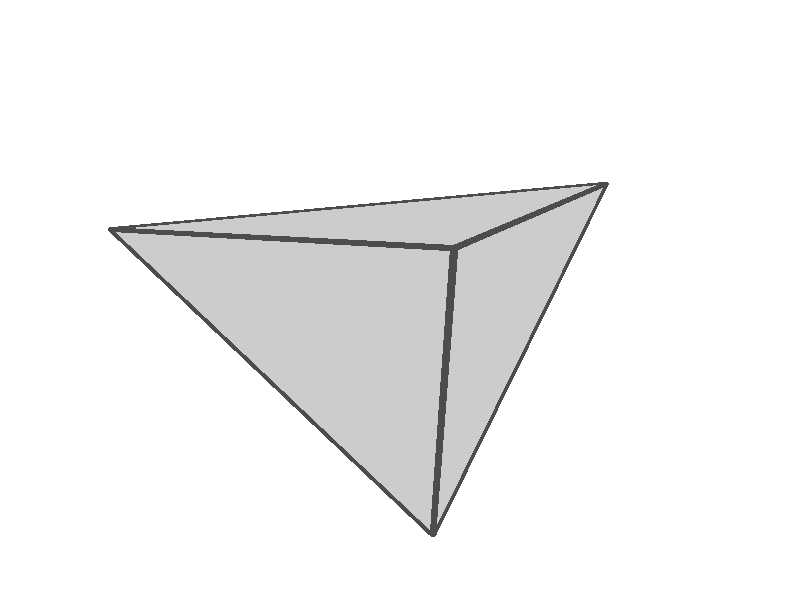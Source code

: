 //Picture   ***  Use flashiness=1 !!! ***
//
//   +w1024 +h1024 +a0.3 +am2
//   +w512 +h512 +a0.3 +am2
//
//Movie   ***  Use flashiness=0.25 !!! ***
//
//   +kc +kff120 +w256 +h256 +a0.3 +am2
//   +kc +kff60 +w256 +h256 +a0.3 +am2
//"Fast" preview
//   +w128 +h128
#declare notwireframe=1;
#declare withreflection=0;
#declare flashiness=1; //Still pictures use 1, animated should probably be about 0.25.

#macro This_shape_will_be_drawn()
   //PLATONIC SOLIDS ***********
  tetrahedron() #declare rotation=seed(1889/*1894*/);
  //hexahedron() #declare rotation=seed(7122);
  //octahedron() #declare rotation=seed(4193);
  //dodecahedron() #declare rotation=seed(4412);
  //icosahedron() #declare rotation=seed(7719);


  //weirdahedron() #declare rotation=seed(7412);


   //ARCHIMEDIAN SOLIDS ***********
  //cuboctahedron() #declare rotation=seed(1941);
  //icosidodecahedron() #declare rotation=seed(2241);

  //truncatedtetrahedron() #declare rotation=seed(8717);
  //truncatedhexahedron() #declare rotation=seed(1345);
  //truncatedoctahedron() #declare rotation=seed(7235);
  //truncateddodecahedron() #declare rotation=seed(9374);
  //truncatedicosahedron() #declare rotation=seed(1666);

  //rhombicuboctahedron() #declare rotation=seed(6124);
  //truncatedcuboctahedron() #declare rotation=seed(1156);
  //rhombicosidodecahedron() #declare rotation=seed(8266);
  //truncatedicosidodecahedron() #declare rotation=seed(1422);

  //snubhexahedron(-1) #declare rotation=seed(7152);
  //snubhexahedron(1) #declare rotation=seed(1477);
  //snubdodecahedron(-1) #declare rotation=seed(5111);
  //snubdodecahedron(1) #declare rotation=seed(8154);


   //CATALAN SOLIDS ***********
  //rhombicdodecahedron() #declare rotation=seed(7154);
  //rhombictriacontahedron() #declare rotation=seed(1237);

  //triakistetrahedron() #declare rotation=seed(7735);
  //triakisoctahedron() #declare rotation=seed(5354);
  //tetrakishexahedron() #declare rotation=seed(1788);
  //triakisicosahedron() #declare rotation=seed(1044);
  //pentakisdodecahedron() #declare rotation=seed(6100);

  //deltoidalicositetrahedron() #declare rotation=seed(5643);
  //disdyakisdodecahedron() #declare rotation=seed(1440);
  //deltoidalhexecontahedron() #declare rotation=seed(1026);
  //disdyakistriacontahedron() #declare rotation=seed(1556);

  //pentagonalicositetrahedron(-1) #declare rotation=seed(7771);
  //pentagonalicositetrahedron(1) #declare rotation=seed(3470);
  //pentagonalhexecontahedron(-1) #declare rotation=seed(1046);
  //pentagonalhexecontahedron(1) #declare rotation=seed(1096);

   //PRISMS, ANTIPRISMS, ETC... ***********
  //rprism(5) #declare rotation=seed(6620);
  //antiprism(5) #declare rotation=seed(6620);
  //bipyramid(5) #declare rotation=seed(6620);
  //trapezohedron(17) #declare rotation=seed(6620);

#end


#declare tau=(1+sqrt(5))/2;
#declare sq2=sqrt(2);
#declare sq297=sqrt(297);
#declare xi=(pow(sq297+17,1/3)-pow(sq297-17,1/3)-1)/3;
#declare sqweird=sqrt(tau-5/27);
#declare ouch=pow((tau+sqweird)/2,1/3)+pow((tau-sqweird)/2,1/3);
#declare alfa=ouch-1/ouch;
#declare veta=(ouch+tau+1/ouch)*tau;

#macro tetrahedron()
  addpointsevensgn(<1,1,1>)
  autoface()
#end

#macro hexahedron()
  addpointssgn(<1,1,1>,<1,1,1>)
  autoface()
#end

#macro octahedron()
  addevenpermssgn(<1,0,0>,<1,0,0>)
  autoface()
#end

#macro dodecahedron()
  addpointssgn(<1,1,1>,<1,1,1>)
  addevenpermssgn(<0,1/tau,tau>,<0,1,1>)
  autoface()
#end

#macro icosahedron()
  addevenpermssgn(<0,1,tau>,<0,1,1>)
  autoface()
#end


#macro weirdahedron()
  addpermssgn(<1,2,3>,<1,1,1>)
  autoface()
#end


#macro cuboctahedron()
  addevenpermssgn(<0,1,1>,<0,1,1>)
  autoface()
#end

#macro icosidodecahedron()
  addevenpermssgn(<0,0,2*tau>,<0,0,1>)
  addevenpermssgn(<1,tau,1+tau>,<1,1,1>)
  autoface()
#end


#macro truncatedtetrahedron()
  addevenpermsevensgn(<1,1,3>)
  autoface()
#end

#macro truncatedhexahedron()
  addevenpermssgn(<sq2-1,1,1>,<1,1,1>)
  autoface()
#end

#macro truncatedoctahedron()
  addpermssgn(<0,1,2>,<0,1,1>)
  autoface()
#end

#macro truncateddodecahedron()
  addevenpermssgn(<0,1/tau,2+tau>,<0,1,1>)
  addevenpermssgn(<1/tau,tau,2*tau>,<1,1,1>)
  addevenpermssgn(<tau,2,1+tau>,<1,1,1>)
  autoface()
#end

#macro truncatedicosahedron()
  addevenpermssgn(<0,1,3*tau>,<0,1,1>)
  addevenpermssgn(<2,1+2*tau,tau>,<1,1,1>)
  addevenpermssgn(<1,2+tau,2*tau>,<1,1,1>)
  autoface()
#end


#macro rhombicuboctahedron()
  addevenpermssgn(<1+sq2,1,1>,<1,1,1>)
  autoface()
#end

#macro truncatedcuboctahedron()
  addpermssgn(<1,1+sq2,1+sq2*2>,<1,1,1>)
  autoface()
#end

#macro rhombicosidodecahedron()
  addevenpermssgn(<1,1,1+2*tau>,<1,1,1>)
  addevenpermssgn(<tau,2*tau,1+tau>,<1,1,1>)
  addevenpermssgn(<2+tau,0,1+tau>,<1,0,1>)
  autoface()
#end

#macro truncatedicosidodecahedron()
  addevenpermssgn(<1/tau,1/tau,3+tau>,<1,1,1>)
  addevenpermssgn(<2/tau,tau,1+2*tau>,<1,1,1>)
  addevenpermssgn(<1/tau,1+tau,3*tau-1>,<1,1,1>)
  addevenpermssgn(<2*tau-1,2,2+tau>,<1,1,1>)
  addevenpermssgn(<tau,3,2*tau>,<1,1,1>)
  autoface()
#end


#macro snubhexahedron(s)
  addpermsaltsgn(<1,1/xi,xi>*s)
  autoface()
#end

#macro snubdodecahedron(s)
  addevenpermsevensgn(<2*alfa,2,2*veta>*s)
  addevenpermsevensgn(<alfa+veta/tau+tau,-alfa*tau+veta+1/tau,alfa/tau+veta*tau-1>*s)
  addevenpermsevensgn(<-alfa/tau+veta*tau+1,-alfa+veta/tau-tau,alfa*tau+veta-1/tau>*s)
  addevenpermsevensgn(<-alfa/tau+veta*tau-1,alfa-veta/tau-tau,alfa*tau+veta+1/tau>*s)
  addevenpermsevensgn(<alfa+veta/tau-tau,alfa*tau-veta+1/tau,alfa/tau+veta*tau+1>*s)
  autoface()
#end

#macro rhombicdodecahedron()
  cuboctahedron() dual()
#end

#macro rhombictriacontahedron()
  icosidodecahedron() dual()
#end

#macro triakistetrahedron()
  truncatedtetrahedron() dual()
#end

#macro triakisoctahedron()
  truncatedhexahedron() dual()
#end

#macro tetrakishexahedron()
  truncatedoctahedron() dual()
#end

#macro triakisicosahedron()
  truncateddodecahedron() dual()
#end

#macro pentakisdodecahedron()
  truncatedicosahedron() dual()
#end

#macro deltoidalicositetrahedron()
  rhombicuboctahedron() dual()
#end

#macro disdyakisdodecahedron()
  truncatedcuboctahedron() dual()
#end

#macro deltoidalhexecontahedron()
  rhombicosidodecahedron() dual()
#end

#macro disdyakistriacontahedron()
  truncatedicosidodecahedron() dual()
#end

#macro pentagonalicositetrahedron(s)
  snubhexahedron(s) dual()
#end

#macro pentagonalhexecontahedron(s)
  snubdodecahedron(s) dual()
#end

#macro rprism(n)
  #local a=sqrt((1-cos(2*pi/n))/2);
  #local b=0; #while(b<n-.5)
    addpointssgn(<sin(2*pi*b/n),cos(2*pi*b/n),a>,<0,0,1>)
  #local b=b+1; #end
  autoface()
#end

#macro antiprism(n)
  #local a=sqrt((cos(pi/n)-cos(2*pi/n))/2);
  #local b=0; #while(b<2*n-.5)
    addpoint(<sin(pi*b/n),cos(pi*b/n),a>)
  #local a=-a; #local b=b+1; #end
  autoface()
#end

#macro bipyramid(n)
  rprism(n) dual()
#end

#macro trapezohedron(n)
  antiprism(n) dual()
#end


#declare points=array[1000];
#declare npoints=0;
#declare faces=array[1000];
#declare nfaces=0;
#macro addpoint(a)
  #declare points[npoints]=a;
  #declare npoints=npoints+1;
#end
#macro addevenperms(a)
  addpoint(a)
  addpoint(<a.y,a.z,a.x>)
  addpoint(<a.z,a.x,a.y>)
#end
#macro addperms(a)
  addevenperms(a)
  addevenperms(<a.x,a.z,a.y>)
#end
#macro addpointssgn(a,s)
  addpoint(a)
  #if(s.x) addpointssgn(a*<-1,1,1>,s*<0,1,1>) #end
  #if(s.y) addpointssgn(a*<1,-1,1>,s*<0,0,1>) #end
  #if(s.z) addpoint(a*<1,1,-1>) #end
#end
#macro addevenpermssgn(a,s)
  addpointssgn(a,s)
  addpointssgn(<a.y,a.z,a.x>,<s.y,s.z,s.x>)
  addpointssgn(<a.z,a.x,a.y>,<s.z,s.x,s.y>)
#end
#macro addpermssgn(a,s)
  addevenpermssgn(a,s)
  addevenpermssgn(<a.x,a.z,a.y>,<s.x,s.z,s.y>)
#end
#macro addpointsevensgn(a)
  addpoint(a)
  addpoint(a*<-1,-1,1>)
  addpoint(a*<-1,1,-1>)
  addpoint(a*<1,-1,-1>)
#end
#macro addevenpermsevensgn(a)
  addevenperms(a)
  addevenperms(a*<-1,-1,1>)
  addevenperms(a*<-1,1,-1>)
  addevenperms(a*<1,-1,-1>)
#end
#macro addpermsaltsgn(a)
  addevenpermsevensgn(a)
  addevenpermsevensgn(<a.x,a.z,-a.y>)
#end
/*#macro addevenpermssgn(a,s) //Calls addevenperms with, for each 1 in s, a.{x,y,z} replaced with {+,-}a.{x,y,z}
  addevenperms(a)
  #if(s.x) addevenpermssgn(a*<-1,1,1>,s*<0,1,1>) #end
  #if(s.y) addevenpermssgn(a*<1,-1,1>,s*<0,0,1>) #end
  #if(s.z) addevenperms(a*<1,1,-1>) #end
#end*/
#macro addface(d,l)
  #local a=vnormalize(d)/l; 
  #local f=1;
  #local n=0; #while(n<nfaces-.5)
    #if(vlength(faces[n]-a)<0.00001) #local f=0; #end
  #local n=n+1; #end
  #if(f)
    #declare faces[nfaces]=a;
    #declare nfaces=nfaces+1;
  #end
#end
#macro dual()
  #declare temp=faces;
  #declare faces=points;
  #declare points=temp; 
  #declare temp=nfaces;
  #declare nfaces=npoints;
  #declare npoints=temp; 
#end

#macro autoface() //WARNING: ONLY WORKS IF ALL EDGES HAVE EQUAL LENGTH
  //Find edge length 
  #declare elength=1000;
  #local a=0; #while(a<npoints-.5) #local b=0; #while(b<npoints-.5)
    #local c=vlength(points[a]-points[b]); #if(c>0.00001 & c<elength) #local elength=c; #end
  #local b=b+1; #end #local a=a+1; #end

  //Find planes
  //#macro planes()
  #local a=0; #while(a<npoints-.5)
    #local b=a+1; #while(b<npoints-.5)
      #if(vlength(points[a]-points[b])<elength+0.00001) #local c=b+1; #while(c<npoints-.5)
        #if(vlength(points[a]-points[c])<elength+0.00001)
          #local n=vnormalize(vcross(points[b]-points[a],points[c]-points[a]));
          #local d=vdot(n,points[a]);
          #if(d<0) #local n=-n; #local d=-d; #end
          #local f=1;
          #local e=0; #while(e<npoints-.5)
            #if(vdot(n, points[e])>d+0.00001) #local f=0; #end
          #local e=e+1; #end
          #if(f)
            #declare ld=d;
            addface(n,d) //plane { n, d }
          #end
        #end
      #local c=c+1; #end #end
    #local b=b+1; #end
  #local a=a+1; #end
#end

This_shape_will_be_drawn()

//Random rotations are (hopefully) equally distributed...
#declare rot1=rand(rotation)*pi*2;
#declare rot2=acos(1-2*rand(rotation));
#declare rot3=(rand(rotation)+clock)*pi*2;
#macro dorot()
  rotate rot1*180/pi*y
  rotate rot2*180/pi*x
  rotate rot3*180/pi*y
#end

//Scale shape to fit in unit sphere
#local b=0;
#local a=0; #while(a<npoints-.5)
  #local c=vlength(points[a]); #if(c>b) #local b=c; #end
#local a=a+1; #end
#local a=0; #while(a<npoints-.5)
  #local points[a]=points[a]/b;
#local a=a+1; #end
#local a=0; #while(a<nfaces-.5)
  #local faces[a]=faces[a]*b;
#local a=a+1; #end

//Draw edges
#macro addp(a)
  #declare p[np]=a;
  #declare np=np+1;
#end
#local a=0; #while(a<nfaces-.5)
  #declare p=array[20];
  #declare np=0;
  #local b=0; #while(b<npoints-.5)
    #if(vdot(faces[a],points[b])>1-0.00001) addp(b) #end
  #local b=b+1; #end
  #local c=0; #while(c<np-.5)
    #local d=0; #while(d<np-.5) #if(p[c]<p[d]-.5)
      #local f=1;
      #local e=0; #while(e<np-.5) #if(e!=c & e!=d & vdot(vcross(points[p[c]],points[p[d]]),points[p[e]])<0)
        #local f=0;
      #end #local e=e+1; #end
      #if(f)
        object {
          cylinder { points[p[c]], points[p[d]], .01 dorot() }
          pigment { colour <.3,.3,.3> }
          finish { ambient 0 diffuse 1 phong 1 }
        }
      #end #end        
    #local d=d+1; #end
  #local c=c+1; #end
#local a=a+1; #end
/*#local a=0; #while(a<npoints-.5)
  #local b=a+1; #while(b<npoints-.5)
    #if(vlength(points[a]-points[b])<elength+0.00001)
      object {
        cylinder { points[a], points[b], .01 dorot() }
        pigment { colour <.3,.3,.3> }
        finish { ambient 0 diffuse 1 phong 1 }
      }
    #end
  #local b=b+1; #end
#local a=a+1; #end*/

//Draw points
#local a=0; #while(a<npoints-.5)
  object {
    sphere { points[a], .01 dorot() }
    pigment { colour <.3,.3,.3> }
    finish { ambient 0 diffuse 1 phong 1 }
  }
#local a=a+1; #end

#if(notwireframe)
//Draw planes
object {
  intersection {
    #local a=0; #while(a<nfaces-.5)
      plane { faces[a], 1/vlength(faces[a]) }
    #local a=a+1; #end
    //planes()
    //sphere { <0,0,0>, 1 }
    //sphere { <0,0,0>, ld+.01 inverse }
    dorot()
  }
  pigment { colour rgbt <.8,.8,.8,.4> }
  finish { ambient 0 diffuse 1 phong flashiness #if(withreflection) reflection { .2 } #end }
  //interior { ior 1.5 }
  photons {
    target on
    refraction on
    reflection on
    collect on
  }
}
#end

//  CCC Y Y PP
//  C   Y Y P P
//  C    Y  PP
//  C    Y  P
//  CCC  Y  P

#local a=0;
#while(a<11.0001)
  light_source { <4*sin(a*pi*2/11), 5*cos(a*pi*6/11), -4*cos(a*pi*2/11)> colour (1+<sin(a*pi*2/11),sin(a*pi*2/11+pi*2/3),sin(a*pi*2/11+pi*4/3)>)*2/11 }
  #local a=a+1;
#end

background { color <1,1,1> }

camera {
  perspective
  location <0,0,0>
  direction <0,0,1>
  right x/2
  up y/2
  sky <0,1,0>
  location <0,0,-4.8>
  look_at <0,0,0>
}

global_settings {
  max_trace_level 40
  photons {
    count 200000
    autostop 0
  }
}
